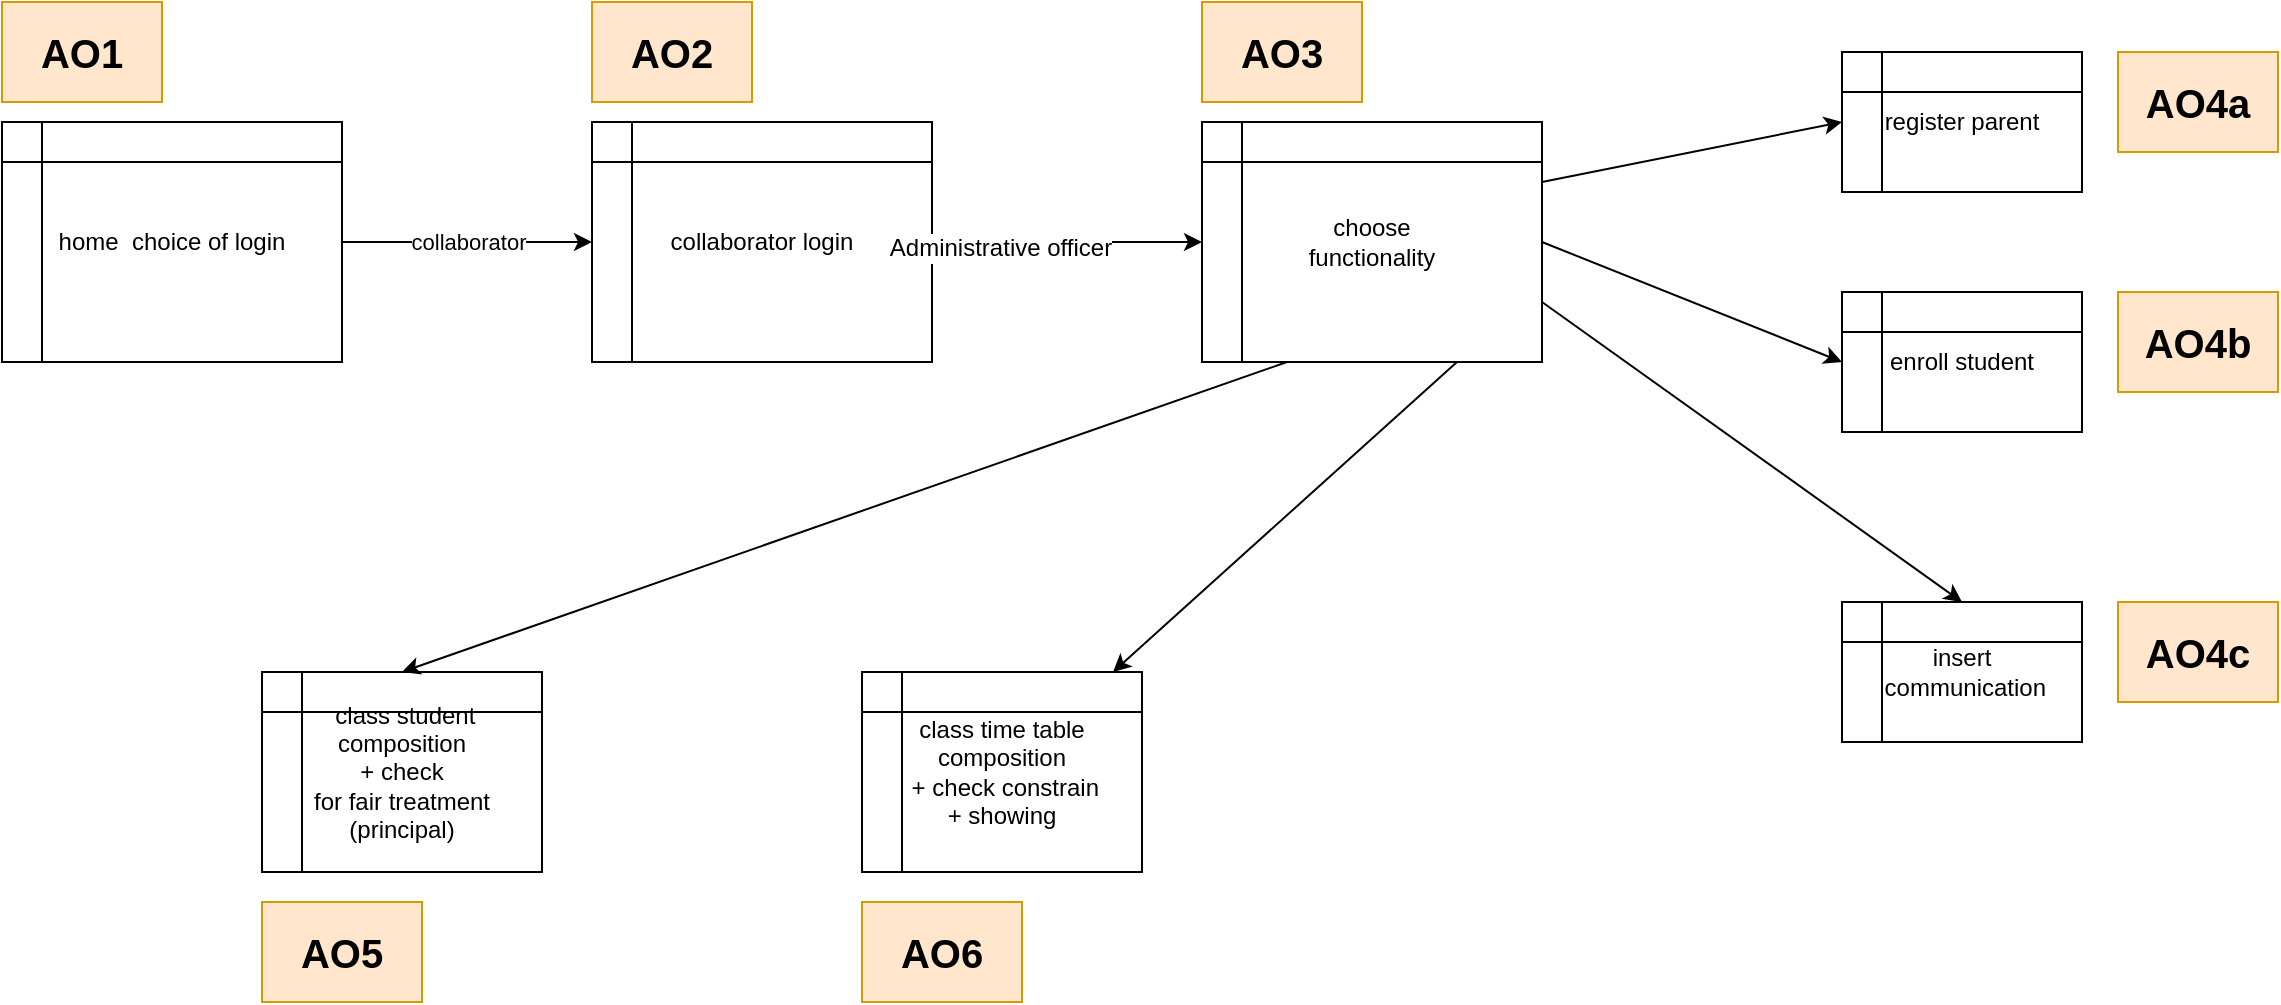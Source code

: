 <mxfile version="12.2.7" type="device" pages="1"><diagram id="2QOCsP8XS8S9Bzv3nzt6" name="Page-1"><mxGraphModel dx="1149" dy="591" grid="1" gridSize="10" guides="1" tooltips="1" connect="1" arrows="1" fold="1" page="1" pageScale="1" pageWidth="1169" pageHeight="827" math="0" shadow="0"><root><mxCell id="0"/><mxCell id="1" parent="0"/><mxCell id="qrGB1t6Nhu07AO-h83AJ-3" value="collaborator login" style="shape=internalStorage;whiteSpace=wrap;html=1;backgroundOutline=1;" parent="1" vertex="1"><mxGeometry x="325" y="70" width="170" height="120" as="geometry"/></mxCell><mxCell id="qrGB1t6Nhu07AO-h83AJ-5" value="collaborator" style="endArrow=classic;html=1;exitX=1;exitY=0.5;exitDx=0;exitDy=0;" parent="1" source="qrGB1t6Nhu07AO-h83AJ-6" target="qrGB1t6Nhu07AO-h83AJ-3" edge="1"><mxGeometry width="50" height="50" relative="1" as="geometry"><mxPoint x="160" y="150" as="sourcePoint"/><mxPoint x="280" y="240" as="targetPoint"/></mxGeometry></mxCell><mxCell id="qrGB1t6Nhu07AO-h83AJ-6" value="home&amp;nbsp; choice of login" style="shape=internalStorage;whiteSpace=wrap;html=1;backgroundOutline=1;" parent="1" vertex="1"><mxGeometry x="30" y="70" width="170" height="120" as="geometry"/></mxCell><mxCell id="qrGB1t6Nhu07AO-h83AJ-23" value="" style="endArrow=classic;html=1;entryX=0;entryY=0.5;entryDx=0;entryDy=0;exitX=1;exitY=0.5;exitDx=0;exitDy=0;" parent="1" source="qrGB1t6Nhu07AO-h83AJ-3" target="qrGB1t6Nhu07AO-h83AJ-25" edge="1"><mxGeometry width="50" height="50" relative="1" as="geometry"><mxPoint x="30" y="520" as="sourcePoint"/><mxPoint x="240" y="870" as="targetPoint"/><Array as="points"/></mxGeometry></mxCell><mxCell id="qrGB1t6Nhu07AO-h83AJ-24" value="Administrative officer&lt;br&gt;" style="text;html=1;resizable=0;points=[];align=center;verticalAlign=middle;labelBackgroundColor=#ffffff;" parent="qrGB1t6Nhu07AO-h83AJ-23" vertex="1" connectable="0"><mxGeometry x="-0.494" y="-3" relative="1" as="geometry"><mxPoint as="offset"/></mxGeometry></mxCell><mxCell id="qrGB1t6Nhu07AO-h83AJ-25" value="&lt;div&gt;choose &lt;br&gt;&lt;/div&gt;&lt;div&gt;functionality&lt;br&gt;&lt;/div&gt;" style="shape=internalStorage;whiteSpace=wrap;html=1;backgroundOutline=1;" parent="1" vertex="1"><mxGeometry x="630" y="70" width="170" height="120" as="geometry"/></mxCell><mxCell id="qrGB1t6Nhu07AO-h83AJ-26" value="register parent" style="shape=internalStorage;whiteSpace=wrap;html=1;backgroundOutline=1;" parent="1" vertex="1"><mxGeometry x="950" y="35" width="120" height="70" as="geometry"/></mxCell><mxCell id="qrGB1t6Nhu07AO-h83AJ-28" value="enroll student" style="shape=internalStorage;whiteSpace=wrap;html=1;backgroundOutline=1;" parent="1" vertex="1"><mxGeometry x="950" y="155" width="120" height="70" as="geometry"/></mxCell><mxCell id="qrGB1t6Nhu07AO-h83AJ-30" value="" style="endArrow=classic;html=1;exitX=1;exitY=0.25;exitDx=0;exitDy=0;entryX=0;entryY=0.5;entryDx=0;entryDy=0;" parent="1" source="qrGB1t6Nhu07AO-h83AJ-25" target="qrGB1t6Nhu07AO-h83AJ-26" edge="1"><mxGeometry width="50" height="50" relative="1" as="geometry"><mxPoint x="30" y="1090" as="sourcePoint"/><mxPoint x="80" y="1040" as="targetPoint"/></mxGeometry></mxCell><mxCell id="qrGB1t6Nhu07AO-h83AJ-32" value="" style="endArrow=classic;html=1;exitX=1;exitY=0.5;exitDx=0;exitDy=0;entryX=0;entryY=0.5;entryDx=0;entryDy=0;" parent="1" source="qrGB1t6Nhu07AO-h83AJ-25" target="qrGB1t6Nhu07AO-h83AJ-28" edge="1"><mxGeometry width="50" height="50" relative="1" as="geometry"><mxPoint x="30" y="1090" as="sourcePoint"/><mxPoint x="80" y="1040" as="targetPoint"/></mxGeometry></mxCell><mxCell id="qrGB1t6Nhu07AO-h83AJ-34" value="&lt;div&gt;&amp;nbsp;class student&lt;/div&gt;&lt;div&gt; composition&lt;/div&gt;&lt;div&gt;+ check &lt;br&gt;&lt;/div&gt;&lt;div&gt;for fair treatment&lt;/div&gt;&lt;div&gt;(principal)&lt;br&gt;&lt;/div&gt;" style="shape=internalStorage;whiteSpace=wrap;html=1;backgroundOutline=1;" parent="1" vertex="1"><mxGeometry x="160" y="345" width="140" height="100" as="geometry"/></mxCell><mxCell id="qrGB1t6Nhu07AO-h83AJ-36" value="" style="endArrow=classic;html=1;exitX=0.25;exitY=1;exitDx=0;exitDy=0;entryX=0.5;entryY=0;entryDx=0;entryDy=0;" parent="1" source="qrGB1t6Nhu07AO-h83AJ-25" target="qrGB1t6Nhu07AO-h83AJ-34" edge="1"><mxGeometry width="50" height="50" relative="1" as="geometry"><mxPoint x="30" y="1210" as="sourcePoint"/><mxPoint x="230" y="500" as="targetPoint"/></mxGeometry></mxCell><mxCell id="qrGB1t6Nhu07AO-h83AJ-37" value="insert&lt;br&gt;&amp;nbsp;communication" style="shape=internalStorage;whiteSpace=wrap;html=1;backgroundOutline=1;" parent="1" vertex="1"><mxGeometry x="950" y="310" width="120" height="70" as="geometry"/></mxCell><mxCell id="qrGB1t6Nhu07AO-h83AJ-38" value="" style="endArrow=classic;html=1;exitX=1;exitY=0.75;exitDx=0;exitDy=0;entryX=0.5;entryY=0;entryDx=0;entryDy=0;" parent="1" source="qrGB1t6Nhu07AO-h83AJ-25" target="qrGB1t6Nhu07AO-h83AJ-37" edge="1"><mxGeometry width="50" height="50" relative="1" as="geometry"><mxPoint x="30" y="1210" as="sourcePoint"/><mxPoint x="80" y="1160" as="targetPoint"/></mxGeometry></mxCell><mxCell id="qrGB1t6Nhu07AO-h83AJ-50" value="&lt;div&gt;class time table &lt;br&gt;&lt;/div&gt;&lt;div&gt;composition&lt;br&gt;&lt;/div&gt;&lt;div&gt;&amp;nbsp; + check constrain&amp;nbsp; &lt;br&gt;&lt;/div&gt;&lt;div&gt;+ showing&lt;/div&gt;" style="shape=internalStorage;whiteSpace=wrap;html=1;backgroundOutline=1;" parent="1" vertex="1"><mxGeometry x="460" y="345" width="140" height="100" as="geometry"/></mxCell><mxCell id="qrGB1t6Nhu07AO-h83AJ-51" value="" style="endArrow=classic;html=1;exitX=0.75;exitY=1;exitDx=0;exitDy=0;" parent="1" source="qrGB1t6Nhu07AO-h83AJ-25" target="qrGB1t6Nhu07AO-h83AJ-50" edge="1"><mxGeometry width="50" height="50" relative="1" as="geometry"><mxPoint x="420" y="910" as="sourcePoint"/><mxPoint x="520" y="990" as="targetPoint"/></mxGeometry></mxCell><mxCell id="GqVO_2Z2_pbPV_XmyhG_-2" value="AO4a" style="text;html=1;strokeColor=#d79b00;fillColor=#ffe6cc;align=center;verticalAlign=middle;whiteSpace=wrap;rounded=0;fontSize=20;fontStyle=1" vertex="1" parent="1"><mxGeometry x="1088" y="35" width="80" height="50" as="geometry"/></mxCell><mxCell id="GqVO_2Z2_pbPV_XmyhG_-3" value="AO2" style="text;html=1;strokeColor=#d79b00;fillColor=#ffe6cc;align=center;verticalAlign=middle;whiteSpace=wrap;rounded=0;fontSize=20;fontStyle=1" vertex="1" parent="1"><mxGeometry x="325" y="10" width="80" height="50" as="geometry"/></mxCell><mxCell id="GqVO_2Z2_pbPV_XmyhG_-4" value="AO3" style="text;html=1;strokeColor=#d79b00;fillColor=#ffe6cc;align=center;verticalAlign=middle;whiteSpace=wrap;rounded=0;fontSize=20;fontStyle=1" vertex="1" parent="1"><mxGeometry x="630" y="10" width="80" height="50" as="geometry"/></mxCell><mxCell id="GqVO_2Z2_pbPV_XmyhG_-5" value="AO1" style="text;html=1;strokeColor=#d79b00;fillColor=#ffe6cc;align=center;verticalAlign=middle;whiteSpace=wrap;rounded=0;fontSize=20;fontStyle=1" vertex="1" parent="1"><mxGeometry x="30" y="10" width="80" height="50" as="geometry"/></mxCell><mxCell id="GqVO_2Z2_pbPV_XmyhG_-6" value="AO4b" style="text;html=1;strokeColor=#d79b00;fillColor=#ffe6cc;align=center;verticalAlign=middle;whiteSpace=wrap;rounded=0;fontSize=20;fontStyle=1" vertex="1" parent="1"><mxGeometry x="1088" y="155" width="80" height="50" as="geometry"/></mxCell><mxCell id="GqVO_2Z2_pbPV_XmyhG_-7" value="AO4c" style="text;html=1;strokeColor=#d79b00;fillColor=#ffe6cc;align=center;verticalAlign=middle;whiteSpace=wrap;rounded=0;fontSize=20;fontStyle=1" vertex="1" parent="1"><mxGeometry x="1088" y="310" width="80" height="50" as="geometry"/></mxCell><mxCell id="GqVO_2Z2_pbPV_XmyhG_-8" value="AO5" style="text;html=1;strokeColor=#d79b00;fillColor=#ffe6cc;align=center;verticalAlign=middle;whiteSpace=wrap;rounded=0;fontSize=20;fontStyle=1" vertex="1" parent="1"><mxGeometry x="160" y="460" width="80" height="50" as="geometry"/></mxCell><mxCell id="GqVO_2Z2_pbPV_XmyhG_-9" value="AO6" style="text;html=1;strokeColor=#d79b00;fillColor=#ffe6cc;align=center;verticalAlign=middle;whiteSpace=wrap;rounded=0;fontSize=20;fontStyle=1" vertex="1" parent="1"><mxGeometry x="460" y="460" width="80" height="50" as="geometry"/></mxCell></root></mxGraphModel></diagram></mxfile>